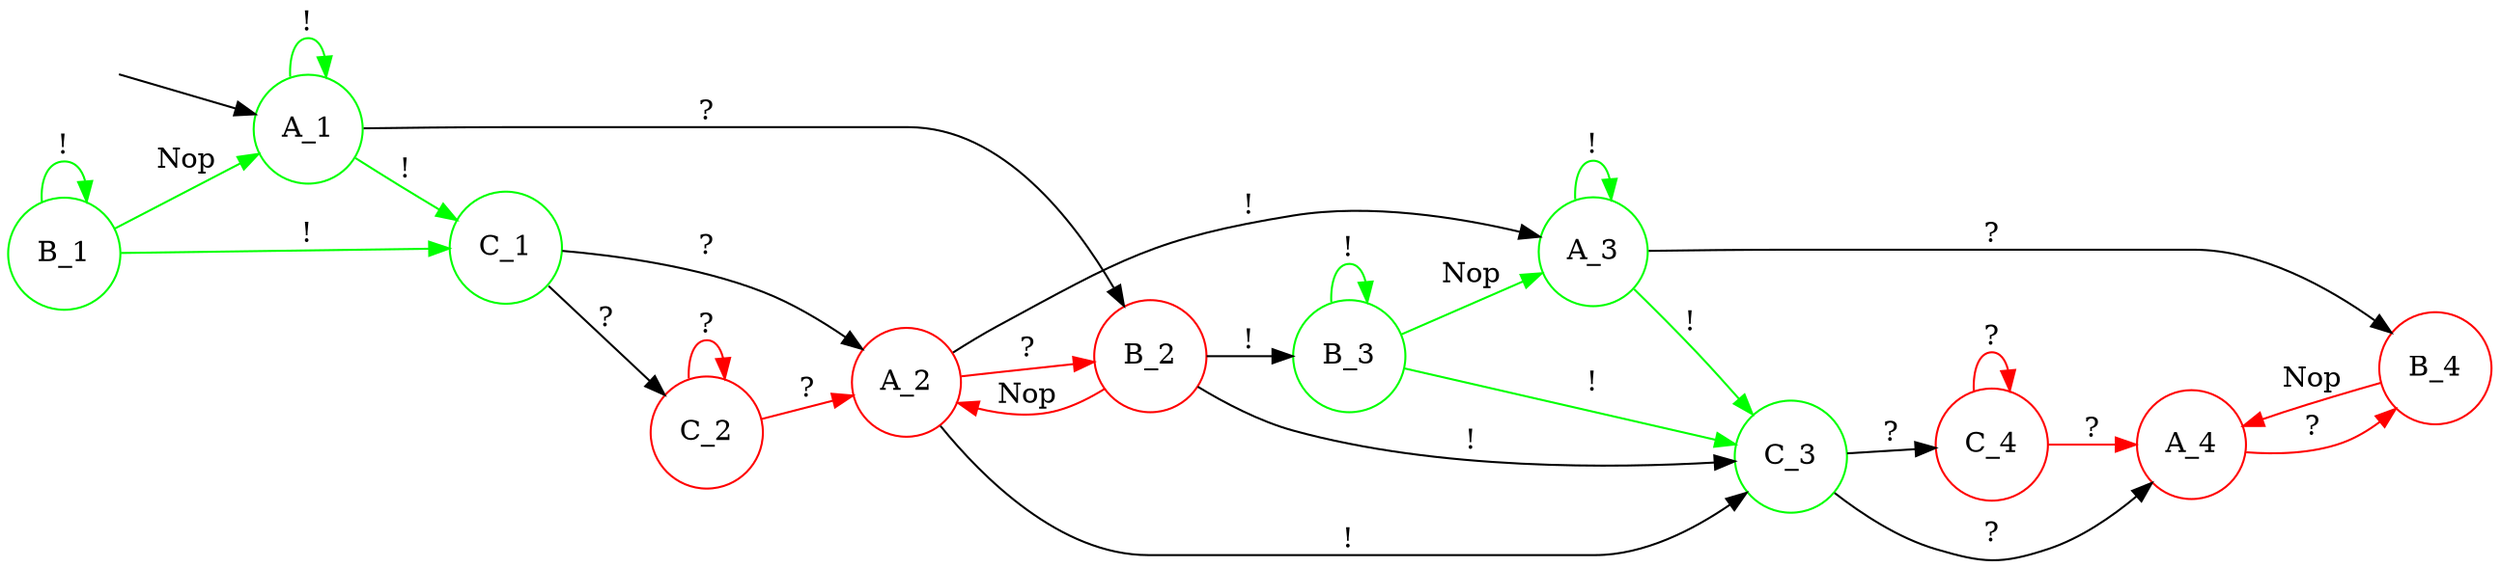 digraph Automaton {
  rankdir = LR;
  A_1 [shape=circle,color=green,label="A_1"];
  initial [shape=plaintext,label=""];
  initial -> A_1
  A_1 -> A_1 [label="!",color="green"]
  A_1 -> C_1 [label="!",color="green"]
  A_1 -> B_2 [label="?"]
  A_2 [shape=circle,color=red,label="A_2"];
  A_2 -> A_3 [label="!"]
  A_2 -> C_3 [label="!"]
  A_2 -> B_2 [label="?",color="red"]
  A_3 [shape=circle,color=green,label="A_3"];
  A_3 -> A_3 [label="!",color="green"]
  A_3 -> C_3 [label="!",color="green"]
  A_3 -> B_4 [label="?"]
  A_4 [shape=circle,color=red,label="A_4"];
  A_4 -> B_4 [label="?",color="red"]
  B_1 [shape=circle,color=green,label="B_1"];
  B_1 -> B_1 [label="!",color="green"]
  B_1 -> C_1 [label="!",color="green"]
  B_1 -> A_1 [label="Nop",color="green"]
  B_2 [shape=circle,color=red,label="B_2"];
  B_2 -> B_3 [label="!"]
  B_2 -> C_3 [label="!"]
  B_2 -> A_2 [label="Nop",color="red"]
  B_3 [shape=circle,color=green,label="B_3"];
  B_3 -> B_3 [label="!",color="green"]
  B_3 -> C_3 [label="!",color="green"]
  B_3 -> A_3 [label="Nop",color="green"]
  B_4 [shape=circle,color=red,label="B_4"];
  B_4 -> A_4 [label="Nop",color="red"]
  C_1 [shape=circle,color=green,label="C_1"];
  C_1 -> A_2 [label="?"]
  C_1 -> C_2 [label="?"]
  C_2 [shape=circle,color=red,label="C_2"];
  C_2 -> A_2 [label="?",color="red"]
  C_2 -> C_2 [label="?",color="red"]
  C_3 [shape=circle,color=green,label="C_3"];
  C_3 -> A_4 [label="?"]
  C_3 -> C_4 [label="?"]
  C_4 [shape=circle,color=red,label="C_4"];
  C_4 -> A_4 [label="?",color="red"]
  C_4 -> C_4 [label="?",color="red"]
}
